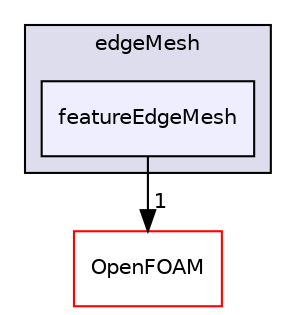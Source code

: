 digraph "src/edgeMesh/featureEdgeMesh" {
  bgcolor=transparent;
  compound=true
  node [ fontsize="10", fontname="Helvetica"];
  edge [ labelfontsize="10", labelfontname="Helvetica"];
  subgraph clusterdir_547d95b1f800fe300ab8f22eec4ab7b0 {
    graph [ bgcolor="#ddddee", pencolor="black", label="edgeMesh" fontname="Helvetica", fontsize="10", URL="dir_547d95b1f800fe300ab8f22eec4ab7b0.html"]
  dir_6fe289b7d855a19ce128b10c5cc7c07b [shape=box, label="featureEdgeMesh", style="filled", fillcolor="#eeeeff", pencolor="black", URL="dir_6fe289b7d855a19ce128b10c5cc7c07b.html"];
  }
  dir_c5473ff19b20e6ec4dfe5c310b3778a8 [shape=box label="OpenFOAM" color="red" URL="dir_c5473ff19b20e6ec4dfe5c310b3778a8.html"];
  dir_6fe289b7d855a19ce128b10c5cc7c07b->dir_c5473ff19b20e6ec4dfe5c310b3778a8 [headlabel="1", labeldistance=1.5 headhref="dir_000867_001950.html"];
}
